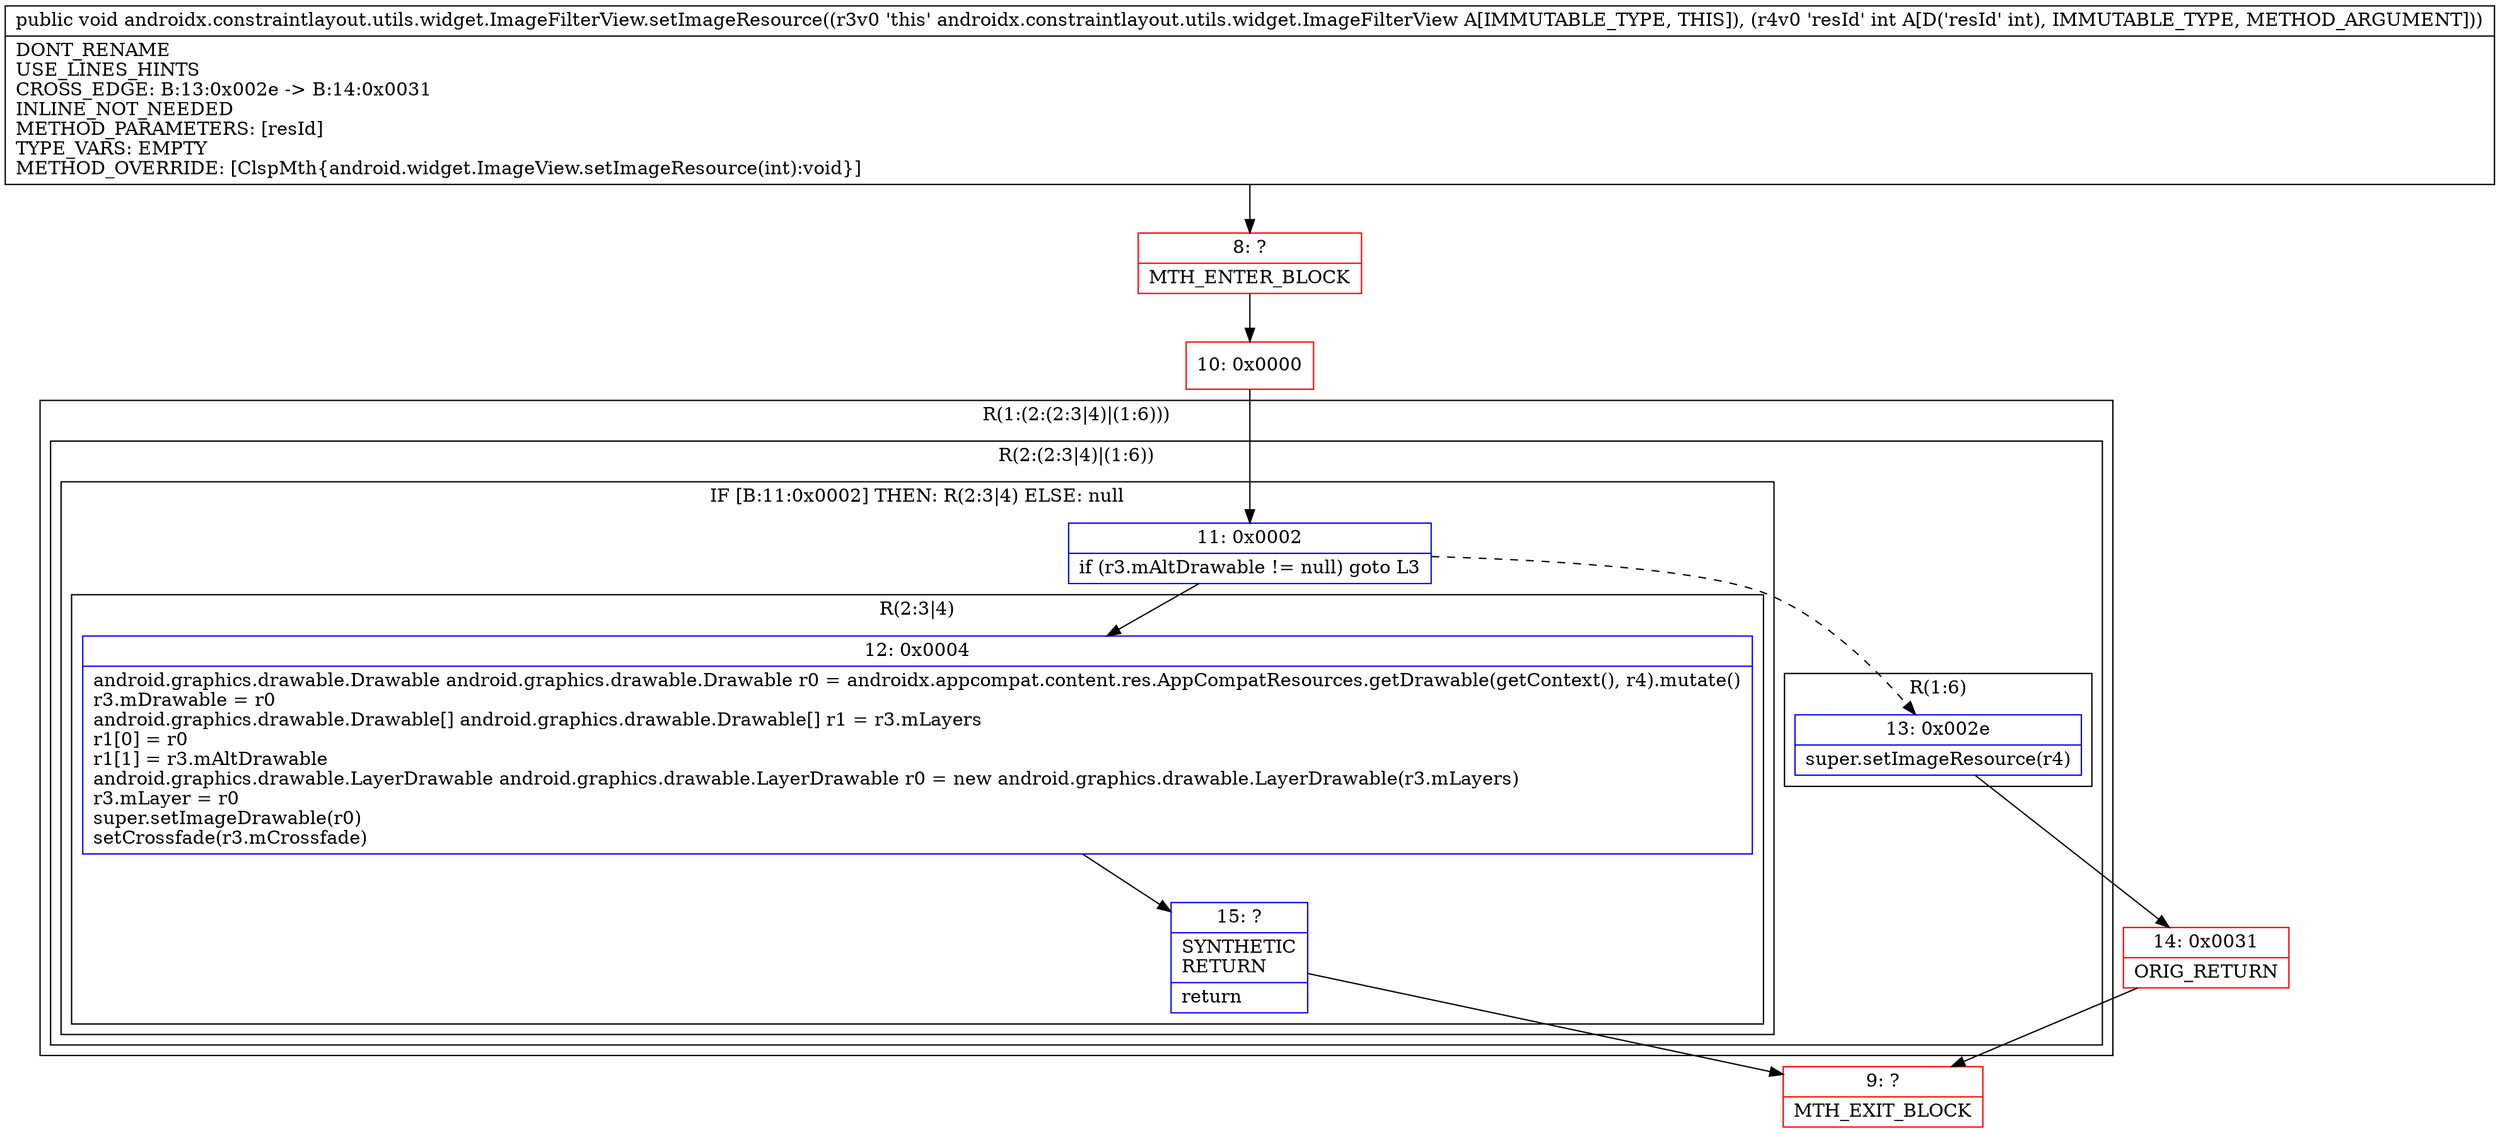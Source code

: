 digraph "CFG forandroidx.constraintlayout.utils.widget.ImageFilterView.setImageResource(I)V" {
subgraph cluster_Region_211107147 {
label = "R(1:(2:(2:3|4)|(1:6)))";
node [shape=record,color=blue];
subgraph cluster_Region_834246308 {
label = "R(2:(2:3|4)|(1:6))";
node [shape=record,color=blue];
subgraph cluster_IfRegion_1297630717 {
label = "IF [B:11:0x0002] THEN: R(2:3|4) ELSE: null";
node [shape=record,color=blue];
Node_11 [shape=record,label="{11\:\ 0x0002|if (r3.mAltDrawable != null) goto L3\l}"];
subgraph cluster_Region_1304317952 {
label = "R(2:3|4)";
node [shape=record,color=blue];
Node_12 [shape=record,label="{12\:\ 0x0004|android.graphics.drawable.Drawable android.graphics.drawable.Drawable r0 = androidx.appcompat.content.res.AppCompatResources.getDrawable(getContext(), r4).mutate()\lr3.mDrawable = r0\landroid.graphics.drawable.Drawable[] android.graphics.drawable.Drawable[] r1 = r3.mLayers\lr1[0] = r0\lr1[1] = r3.mAltDrawable\landroid.graphics.drawable.LayerDrawable android.graphics.drawable.LayerDrawable r0 = new android.graphics.drawable.LayerDrawable(r3.mLayers)\lr3.mLayer = r0\lsuper.setImageDrawable(r0)\lsetCrossfade(r3.mCrossfade)\l}"];
Node_15 [shape=record,label="{15\:\ ?|SYNTHETIC\lRETURN\l|return\l}"];
}
}
subgraph cluster_Region_2037643626 {
label = "R(1:6)";
node [shape=record,color=blue];
Node_13 [shape=record,label="{13\:\ 0x002e|super.setImageResource(r4)\l}"];
}
}
}
Node_8 [shape=record,color=red,label="{8\:\ ?|MTH_ENTER_BLOCK\l}"];
Node_10 [shape=record,color=red,label="{10\:\ 0x0000}"];
Node_9 [shape=record,color=red,label="{9\:\ ?|MTH_EXIT_BLOCK\l}"];
Node_14 [shape=record,color=red,label="{14\:\ 0x0031|ORIG_RETURN\l}"];
MethodNode[shape=record,label="{public void androidx.constraintlayout.utils.widget.ImageFilterView.setImageResource((r3v0 'this' androidx.constraintlayout.utils.widget.ImageFilterView A[IMMUTABLE_TYPE, THIS]), (r4v0 'resId' int A[D('resId' int), IMMUTABLE_TYPE, METHOD_ARGUMENT]))  | DONT_RENAME\lUSE_LINES_HINTS\lCROSS_EDGE: B:13:0x002e \-\> B:14:0x0031\lINLINE_NOT_NEEDED\lMETHOD_PARAMETERS: [resId]\lTYPE_VARS: EMPTY\lMETHOD_OVERRIDE: [ClspMth\{android.widget.ImageView.setImageResource(int):void\}]\l}"];
MethodNode -> Node_8;Node_11 -> Node_12;
Node_11 -> Node_13[style=dashed];
Node_12 -> Node_15;
Node_15 -> Node_9;
Node_13 -> Node_14;
Node_8 -> Node_10;
Node_10 -> Node_11;
Node_14 -> Node_9;
}


